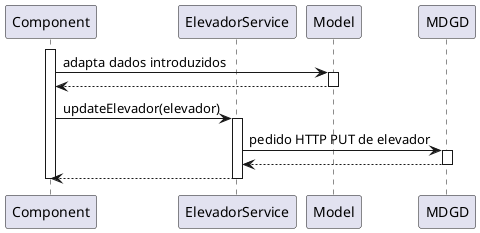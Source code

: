 @startuml sd

participant Component as comp
participant ElevadorService as svc
participant Model as model
participant MDGD as mdgd

activate comp
comp -> model : adapta dados introduzidos 
activate model
model --> comp
deactivate model
comp -> svc : updateElevador(elevador)
activate svc
svc -> mdgd : pedido HTTP PUT de elevador
activate mdgd
mdgd --> svc
deactivate mdgd
svc --> comp
deactivate svc
deactivate comp




@enduml
